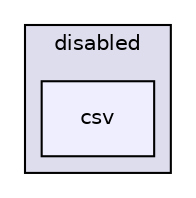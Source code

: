 digraph "modules/disabled/csv" {
  compound=true
  node [ fontsize="10", fontname="Helvetica"];
  edge [ labelfontsize="10", labelfontname="Helvetica"];
  subgraph clusterdir_963797e61b298ab29dc641f49fcfb6d7 {
    graph [ bgcolor="#ddddee", pencolor="black", label="disabled" fontname="Helvetica", fontsize="10", URL="dir_963797e61b298ab29dc641f49fcfb6d7.html"]
  dir_a75192915dc43f91197fac4151ee95bd [shape=box, label="csv", style="filled", fillcolor="#eeeeff", pencolor="black", URL="dir_a75192915dc43f91197fac4151ee95bd.html"];
  }
}
